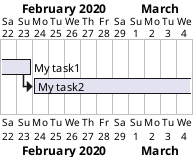 {
  "sha1": "p8orukak63oht7wagqym77xecaqotao",
  "insertion": {
    "when": "2024-06-04T17:28:40.784Z",
    "user": "plantuml@gmail.com"
  }
}
@startgantt
<style>
task {
  roundCorner 0
}
</style>
Project starts 2020/02/14
Print between 2020/02/22 and 2020/03/04
[My task0] as [TASK0] lasts 7 days
[My task1] as [TASK1] lasts 10 days
[My task2] as [TASK2] lasts 20 days
[My task3] as [TASK3] lasts 30 days

TASK1 -> TASK2
TASK2 -> TASK3
@endgantt
